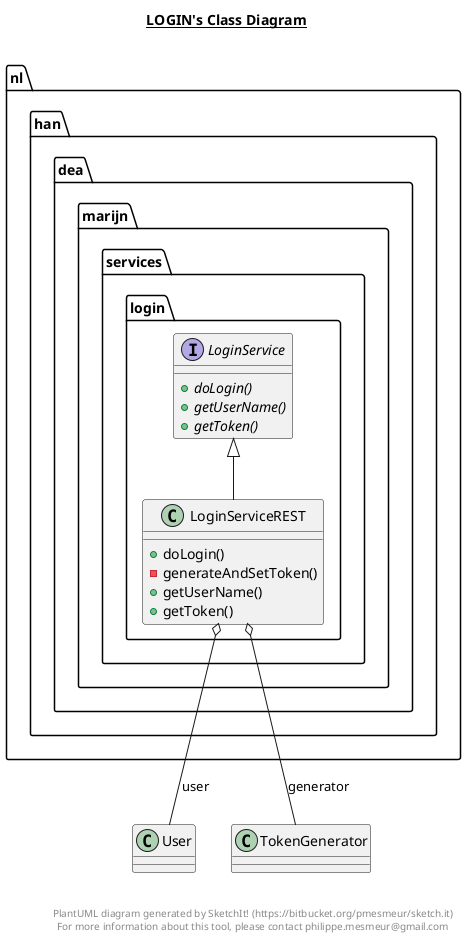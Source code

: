 @startuml

title __LOGIN's Class Diagram__\n

  package nl.han.dea.marijn.services.login {
    interface LoginService {
        {abstract} + doLogin()
        {abstract} + getUserName()
        {abstract} + getToken()
    }
  }
  

  package nl.han.dea.marijn.services.login {
    class LoginServiceREST {
        + doLogin()
        - generateAndSetToken()
        + getUserName()
        + getToken()
    }
  }
  

  LoginServiceREST -up-|> LoginService
  LoginServiceREST o-- User : user
  LoginServiceREST o-- TokenGenerator : generator


right footer


PlantUML diagram generated by SketchIt! (https://bitbucket.org/pmesmeur/sketch.it)
For more information about this tool, please contact philippe.mesmeur@gmail.com
endfooter

@enduml
